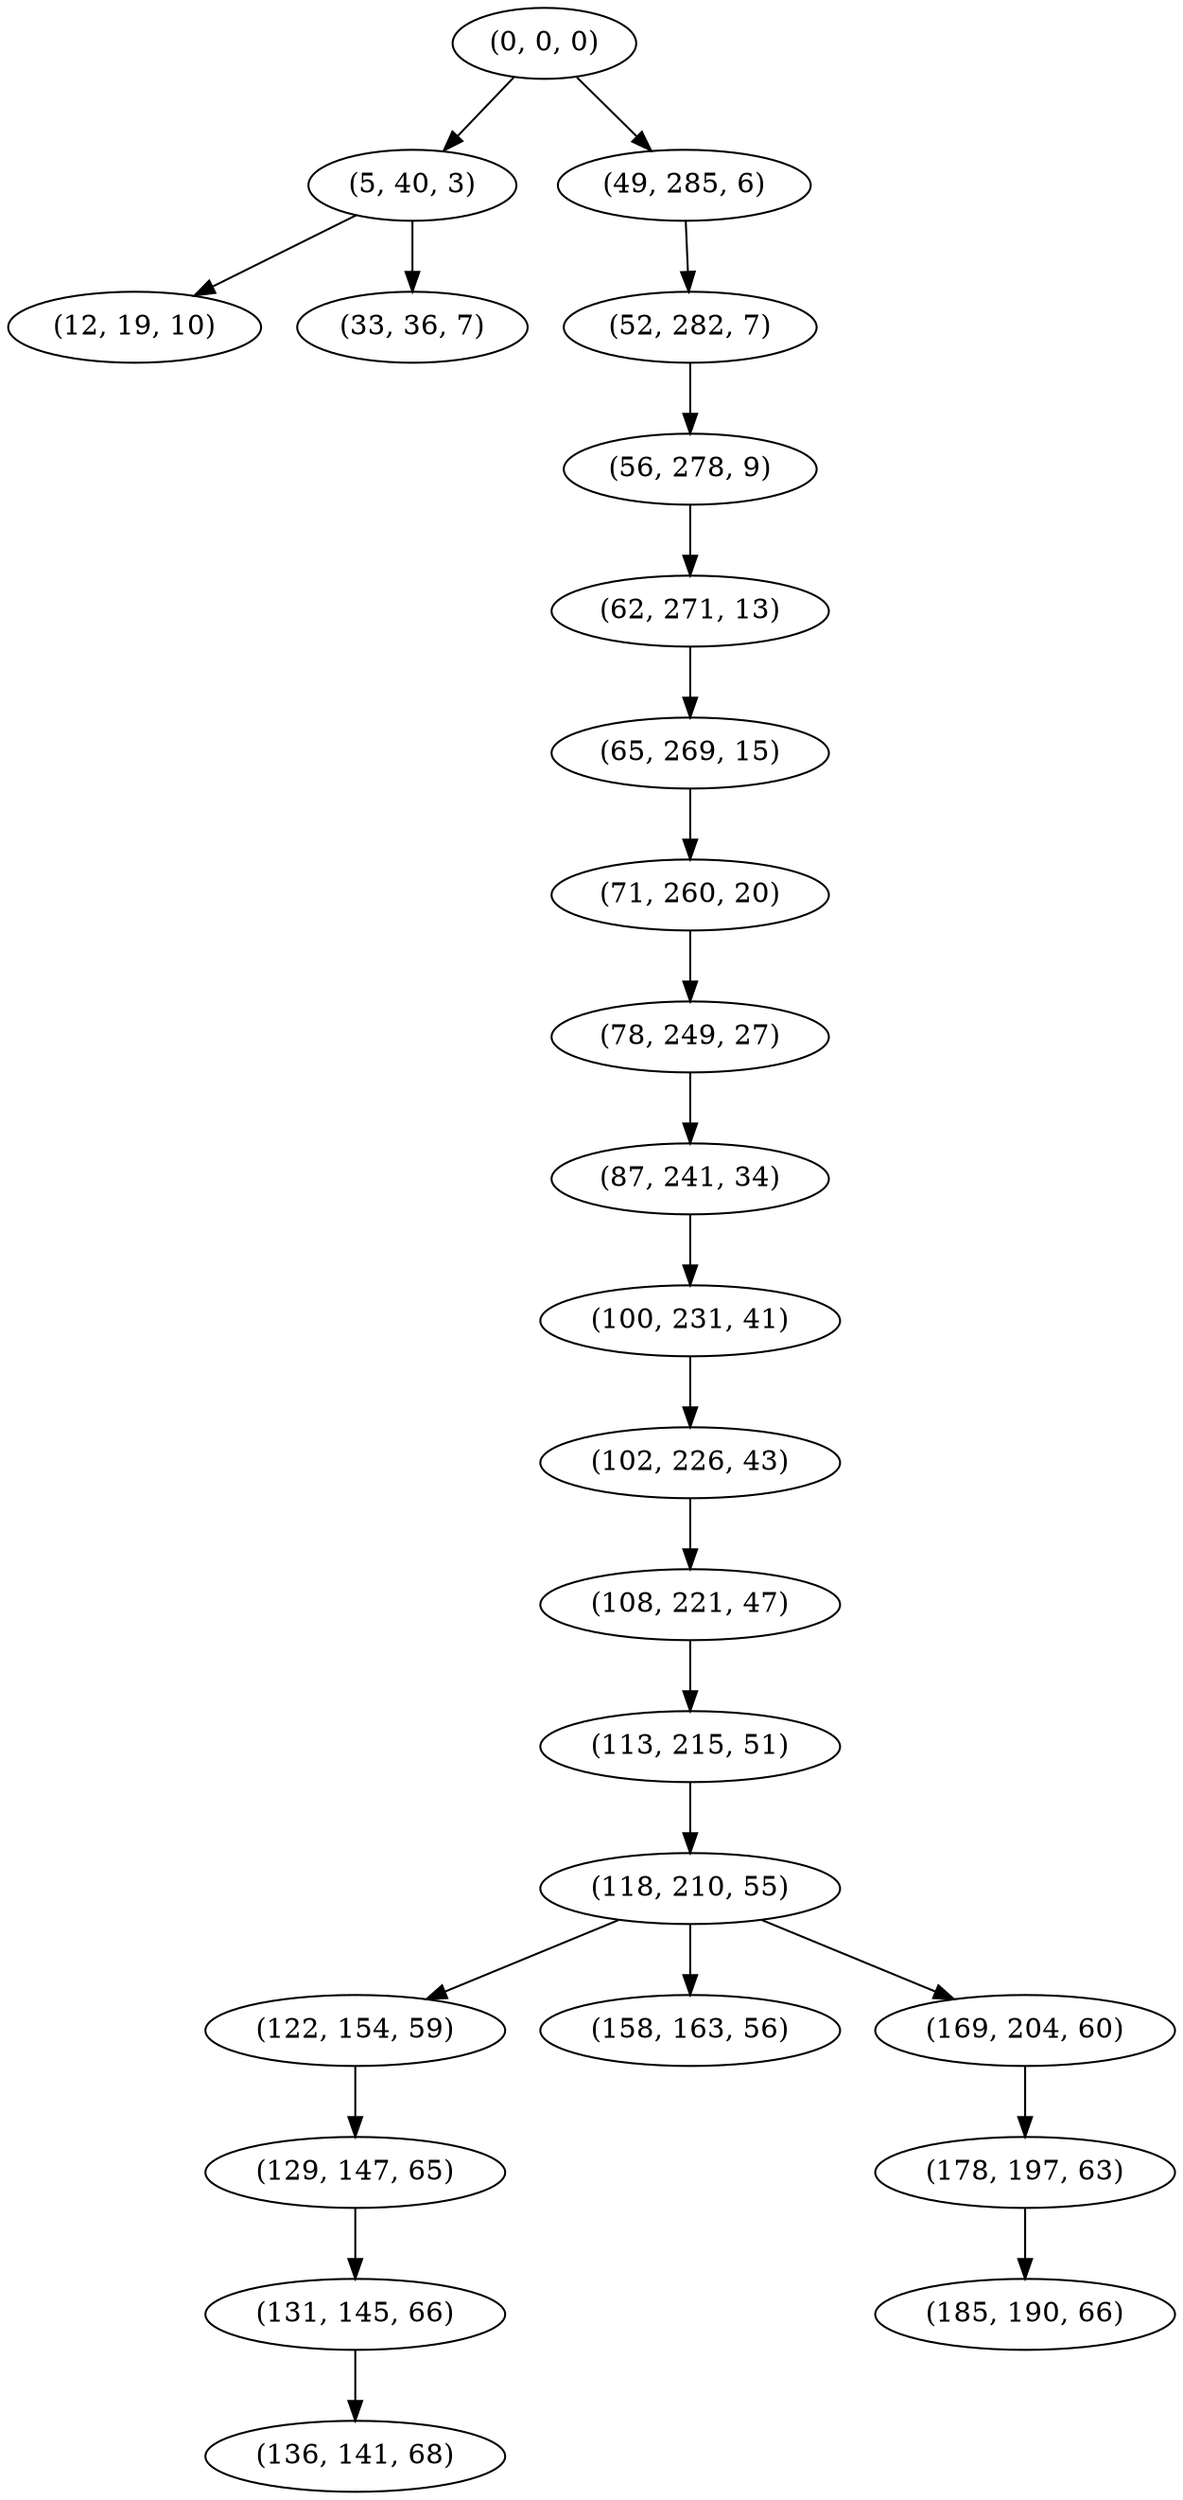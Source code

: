 digraph tree {
    "(0, 0, 0)";
    "(5, 40, 3)";
    "(12, 19, 10)";
    "(33, 36, 7)";
    "(49, 285, 6)";
    "(52, 282, 7)";
    "(56, 278, 9)";
    "(62, 271, 13)";
    "(65, 269, 15)";
    "(71, 260, 20)";
    "(78, 249, 27)";
    "(87, 241, 34)";
    "(100, 231, 41)";
    "(102, 226, 43)";
    "(108, 221, 47)";
    "(113, 215, 51)";
    "(118, 210, 55)";
    "(122, 154, 59)";
    "(129, 147, 65)";
    "(131, 145, 66)";
    "(136, 141, 68)";
    "(158, 163, 56)";
    "(169, 204, 60)";
    "(178, 197, 63)";
    "(185, 190, 66)";
    "(0, 0, 0)" -> "(5, 40, 3)";
    "(0, 0, 0)" -> "(49, 285, 6)";
    "(5, 40, 3)" -> "(12, 19, 10)";
    "(5, 40, 3)" -> "(33, 36, 7)";
    "(49, 285, 6)" -> "(52, 282, 7)";
    "(52, 282, 7)" -> "(56, 278, 9)";
    "(56, 278, 9)" -> "(62, 271, 13)";
    "(62, 271, 13)" -> "(65, 269, 15)";
    "(65, 269, 15)" -> "(71, 260, 20)";
    "(71, 260, 20)" -> "(78, 249, 27)";
    "(78, 249, 27)" -> "(87, 241, 34)";
    "(87, 241, 34)" -> "(100, 231, 41)";
    "(100, 231, 41)" -> "(102, 226, 43)";
    "(102, 226, 43)" -> "(108, 221, 47)";
    "(108, 221, 47)" -> "(113, 215, 51)";
    "(113, 215, 51)" -> "(118, 210, 55)";
    "(118, 210, 55)" -> "(122, 154, 59)";
    "(118, 210, 55)" -> "(158, 163, 56)";
    "(118, 210, 55)" -> "(169, 204, 60)";
    "(122, 154, 59)" -> "(129, 147, 65)";
    "(129, 147, 65)" -> "(131, 145, 66)";
    "(131, 145, 66)" -> "(136, 141, 68)";
    "(169, 204, 60)" -> "(178, 197, 63)";
    "(178, 197, 63)" -> "(185, 190, 66)";
}
